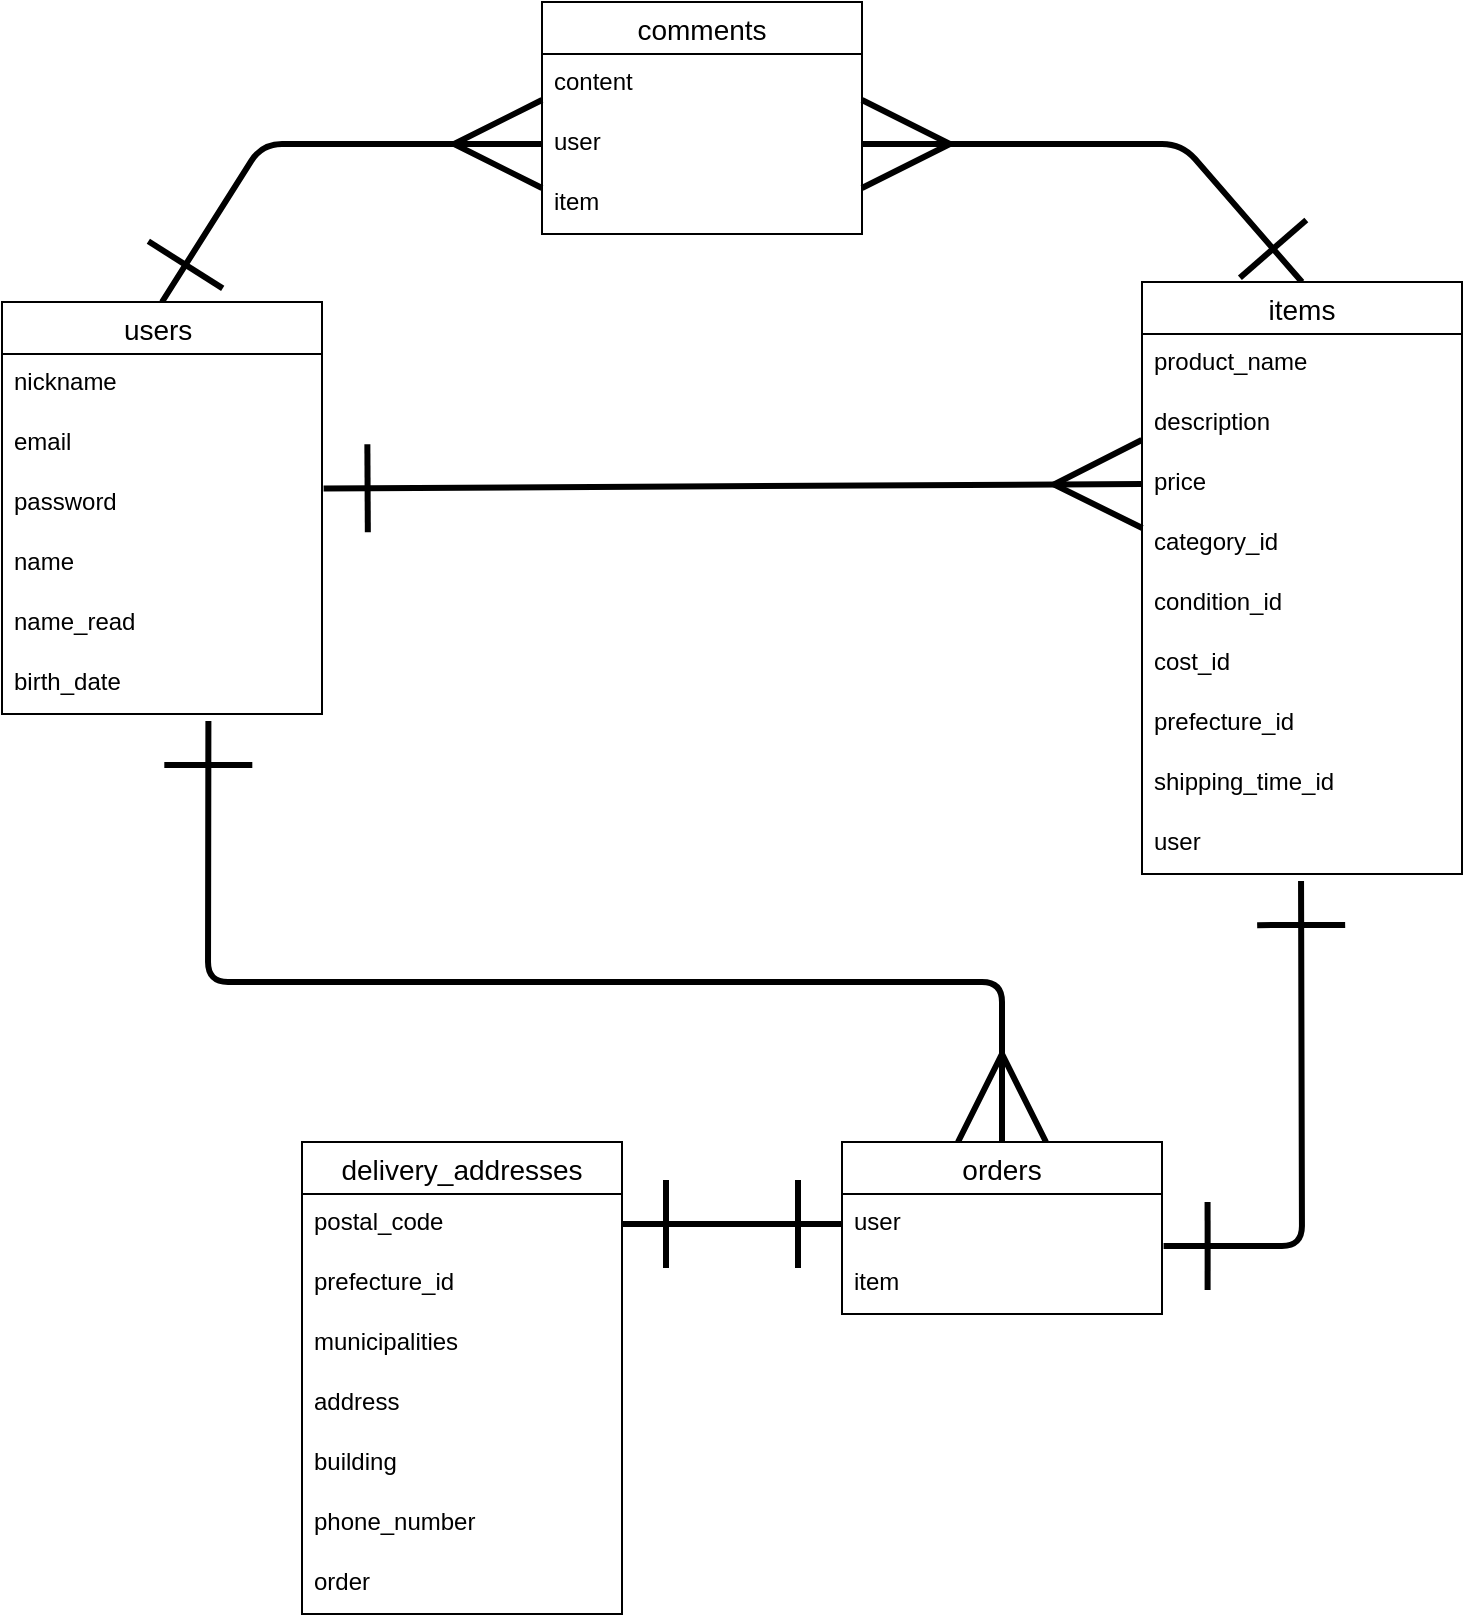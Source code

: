 <mxfile>
    <diagram id="3_UHcJi7_QWoG5WzCKcs" name="ページ1">
        <mxGraphModel dx="848" dy="1348" grid="1" gridSize="10" guides="1" tooltips="1" connect="1" arrows="1" fold="1" page="1" pageScale="1" pageWidth="827" pageHeight="1169" math="0" shadow="0">
            <root>
                <mxCell id="0"/>
                <mxCell id="1" parent="0"/>
                <mxCell id="57" style="edgeStyle=none;html=1;exitX=0.5;exitY=0;exitDx=0;exitDy=0;startArrow=ERone;startFill=0;endArrow=ERmany;endFill=0;startSize=40;endSize=40;strokeWidth=3;entryX=0;entryY=0.5;entryDx=0;entryDy=0;" parent="1" source="21" target="32" edge="1">
                    <mxGeometry relative="1" as="geometry">
                        <mxPoint x="310" y="281" as="targetPoint"/>
                        <Array as="points">
                            <mxPoint x="180" y="281"/>
                        </Array>
                    </mxGeometry>
                </mxCell>
                <mxCell id="70" style="edgeStyle=none;html=1;exitX=0.645;exitY=1.117;exitDx=0;exitDy=0;startArrow=ERone;startFill=0;endArrow=ERmany;endFill=0;startSize=40;endSize=40;strokeWidth=3;exitPerimeter=0;entryX=0.5;entryY=0;entryDx=0;entryDy=0;" parent="1" source="41" target="34" edge="1">
                    <mxGeometry relative="1" as="geometry">
                        <mxPoint x="260" y="640" as="targetPoint"/>
                        <Array as="points">
                            <mxPoint x="153" y="700"/>
                            <mxPoint x="550" y="700"/>
                        </Array>
                    </mxGeometry>
                </mxCell>
                <mxCell id="21" value="users " style="swimlane;fontStyle=0;childLayout=stackLayout;horizontal=1;startSize=26;horizontalStack=0;resizeParent=1;resizeParentMax=0;resizeLast=0;collapsible=1;marginBottom=0;align=center;fontSize=14;" parent="1" vertex="1">
                    <mxGeometry x="50" y="360" width="160" height="206" as="geometry"/>
                </mxCell>
                <mxCell id="22" value="nickname" style="text;strokeColor=none;fillColor=none;spacingLeft=4;spacingRight=4;overflow=hidden;rotatable=0;points=[[0,0.5],[1,0.5]];portConstraint=eastwest;fontSize=12;" parent="21" vertex="1">
                    <mxGeometry y="26" width="160" height="30" as="geometry"/>
                </mxCell>
                <mxCell id="23" value="email" style="text;strokeColor=none;fillColor=none;spacingLeft=4;spacingRight=4;overflow=hidden;rotatable=0;points=[[0,0.5],[1,0.5]];portConstraint=eastwest;fontSize=12;" parent="21" vertex="1">
                    <mxGeometry y="56" width="160" height="30" as="geometry"/>
                </mxCell>
                <mxCell id="24" value="password" style="text;strokeColor=none;fillColor=none;spacingLeft=4;spacingRight=4;overflow=hidden;rotatable=0;points=[[0,0.5],[1,0.5]];portConstraint=eastwest;fontSize=12;" parent="21" vertex="1">
                    <mxGeometry y="86" width="160" height="30" as="geometry"/>
                </mxCell>
                <mxCell id="39" value="name" style="text;strokeColor=none;fillColor=none;spacingLeft=4;spacingRight=4;overflow=hidden;rotatable=0;points=[[0,0.5],[1,0.5]];portConstraint=eastwest;fontSize=12;" parent="21" vertex="1">
                    <mxGeometry y="116" width="160" height="30" as="geometry"/>
                </mxCell>
                <mxCell id="40" value="name_read" style="text;strokeColor=none;fillColor=none;spacingLeft=4;spacingRight=4;overflow=hidden;rotatable=0;points=[[0,0.5],[1,0.5]];portConstraint=eastwest;fontSize=12;" parent="21" vertex="1">
                    <mxGeometry y="146" width="160" height="30" as="geometry"/>
                </mxCell>
                <mxCell id="41" value="birth_date" style="text;strokeColor=none;fillColor=none;spacingLeft=4;spacingRight=4;overflow=hidden;rotatable=0;points=[[0,0.5],[1,0.5]];portConstraint=eastwest;fontSize=12;" parent="21" vertex="1">
                    <mxGeometry y="176" width="160" height="30" as="geometry"/>
                </mxCell>
                <mxCell id="58" style="edgeStyle=none;html=1;exitX=0.5;exitY=0;exitDx=0;exitDy=0;entryX=1;entryY=0.5;entryDx=0;entryDy=0;startArrow=ERone;startFill=0;endArrow=ERmany;endFill=0;startSize=40;endSize=40;strokeWidth=3;" parent="1" source="26" target="32" edge="1">
                    <mxGeometry relative="1" as="geometry">
                        <Array as="points">
                            <mxPoint x="640" y="281"/>
                        </Array>
                    </mxGeometry>
                </mxCell>
                <mxCell id="26" value="items" style="swimlane;fontStyle=0;childLayout=stackLayout;horizontal=1;startSize=26;horizontalStack=0;resizeParent=1;resizeParentMax=0;resizeLast=0;collapsible=1;marginBottom=0;align=center;fontSize=14;" parent="1" vertex="1">
                    <mxGeometry x="620" y="350" width="160" height="296" as="geometry"/>
                </mxCell>
                <mxCell id="27" value="product_name" style="text;strokeColor=none;fillColor=none;spacingLeft=4;spacingRight=4;overflow=hidden;rotatable=0;points=[[0,0.5],[1,0.5]];portConstraint=eastwest;fontSize=12;" parent="26" vertex="1">
                    <mxGeometry y="26" width="160" height="30" as="geometry"/>
                </mxCell>
                <mxCell id="28" value="description" style="text;strokeColor=none;fillColor=none;spacingLeft=4;spacingRight=4;overflow=hidden;rotatable=0;points=[[0,0.5],[1,0.5]];portConstraint=eastwest;fontSize=12;" parent="26" vertex="1">
                    <mxGeometry y="56" width="160" height="30" as="geometry"/>
                </mxCell>
                <mxCell id="43" value="price" style="text;strokeColor=none;fillColor=none;spacingLeft=4;spacingRight=4;overflow=hidden;rotatable=0;points=[[0,0.5],[1,0.5]];portConstraint=eastwest;fontSize=12;" parent="26" vertex="1">
                    <mxGeometry y="86" width="160" height="30" as="geometry"/>
                </mxCell>
                <mxCell id="42" value="category_id" style="text;strokeColor=none;fillColor=none;spacingLeft=4;spacingRight=4;overflow=hidden;rotatable=0;points=[[0,0.5],[1,0.5]];portConstraint=eastwest;fontSize=12;" parent="26" vertex="1">
                    <mxGeometry y="116" width="160" height="30" as="geometry"/>
                </mxCell>
                <mxCell id="44" value="condition_id" style="text;strokeColor=none;fillColor=none;spacingLeft=4;spacingRight=4;overflow=hidden;rotatable=0;points=[[0,0.5],[1,0.5]];portConstraint=eastwest;fontSize=12;" parent="26" vertex="1">
                    <mxGeometry y="146" width="160" height="30" as="geometry"/>
                </mxCell>
                <mxCell id="29" value="cost_id" style="text;strokeColor=none;fillColor=none;spacingLeft=4;spacingRight=4;overflow=hidden;rotatable=0;points=[[0,0.5],[1,0.5]];portConstraint=eastwest;fontSize=12;" parent="26" vertex="1">
                    <mxGeometry y="176" width="160" height="30" as="geometry"/>
                </mxCell>
                <mxCell id="45" value="prefecture_id" style="text;strokeColor=none;fillColor=none;spacingLeft=4;spacingRight=4;overflow=hidden;rotatable=0;points=[[0,0.5],[1,0.5]];portConstraint=eastwest;fontSize=12;" parent="26" vertex="1">
                    <mxGeometry y="206" width="160" height="30" as="geometry"/>
                </mxCell>
                <mxCell id="47" value="shipping_time_id" style="text;strokeColor=none;fillColor=none;spacingLeft=4;spacingRight=4;overflow=hidden;rotatable=0;points=[[0,0.5],[1,0.5]];portConstraint=eastwest;fontSize=12;" parent="26" vertex="1">
                    <mxGeometry y="236" width="160" height="30" as="geometry"/>
                </mxCell>
                <mxCell id="48" value="user" style="text;strokeColor=none;fillColor=none;spacingLeft=4;spacingRight=4;overflow=hidden;rotatable=0;points=[[0,0.5],[1,0.5]];portConstraint=eastwest;fontSize=12;" parent="26" vertex="1">
                    <mxGeometry y="266" width="160" height="30" as="geometry"/>
                </mxCell>
                <mxCell id="30" value="comments" style="swimlane;fontStyle=0;childLayout=stackLayout;horizontal=1;startSize=26;horizontalStack=0;resizeParent=1;resizeParentMax=0;resizeLast=0;collapsible=1;marginBottom=0;align=center;fontSize=14;" parent="1" vertex="1">
                    <mxGeometry x="320" y="210" width="160" height="116" as="geometry"/>
                </mxCell>
                <mxCell id="31" value="content" style="text;strokeColor=none;fillColor=none;spacingLeft=4;spacingRight=4;overflow=hidden;rotatable=0;points=[[0,0.5],[1,0.5]];portConstraint=eastwest;fontSize=12;" parent="30" vertex="1">
                    <mxGeometry y="26" width="160" height="30" as="geometry"/>
                </mxCell>
                <mxCell id="32" value="user" style="text;strokeColor=none;fillColor=none;spacingLeft=4;spacingRight=4;overflow=hidden;rotatable=0;points=[[0,0.5],[1,0.5]];portConstraint=eastwest;fontSize=12;" parent="30" vertex="1">
                    <mxGeometry y="56" width="160" height="30" as="geometry"/>
                </mxCell>
                <mxCell id="33" value="item" style="text;strokeColor=none;fillColor=none;spacingLeft=4;spacingRight=4;overflow=hidden;rotatable=0;points=[[0,0.5],[1,0.5]];portConstraint=eastwest;fontSize=12;" parent="30" vertex="1">
                    <mxGeometry y="86" width="160" height="30" as="geometry"/>
                </mxCell>
                <mxCell id="34" value="orders" style="swimlane;fontStyle=0;childLayout=stackLayout;horizontal=1;startSize=26;horizontalStack=0;resizeParent=1;resizeParentMax=0;resizeLast=0;collapsible=1;marginBottom=0;align=center;fontSize=14;" parent="1" vertex="1">
                    <mxGeometry x="470" y="780" width="160" height="86" as="geometry"/>
                </mxCell>
                <mxCell id="53" value="user" style="text;strokeColor=none;fillColor=none;spacingLeft=4;spacingRight=4;overflow=hidden;rotatable=0;points=[[0,0.5],[1,0.5]];portConstraint=eastwest;fontSize=12;" parent="34" vertex="1">
                    <mxGeometry y="26" width="160" height="30" as="geometry"/>
                </mxCell>
                <mxCell id="54" value="item" style="text;strokeColor=none;fillColor=none;spacingLeft=4;spacingRight=4;overflow=hidden;rotatable=0;points=[[0,0.5],[1,0.5]];portConstraint=eastwest;fontSize=12;" parent="34" vertex="1">
                    <mxGeometry y="56" width="160" height="30" as="geometry"/>
                </mxCell>
                <mxCell id="55" style="edgeStyle=none;html=1;exitX=1.005;exitY=0.242;exitDx=0;exitDy=0;entryX=0;entryY=0.5;entryDx=0;entryDy=0;endArrow=ERmany;endFill=0;strokeWidth=3;endSize=40;startArrow=ERone;startFill=0;startSize=40;exitPerimeter=0;" parent="1" source="24" target="43" edge="1">
                    <mxGeometry relative="1" as="geometry"/>
                </mxCell>
                <mxCell id="61" value="delivery_addresses" style="swimlane;fontStyle=0;childLayout=stackLayout;horizontal=1;startSize=26;horizontalStack=0;resizeParent=1;resizeParentMax=0;resizeLast=0;collapsible=1;marginBottom=0;align=center;fontSize=14;" parent="1" vertex="1">
                    <mxGeometry x="200" y="780" width="160" height="236" as="geometry"/>
                </mxCell>
                <mxCell id="62" value="postal_code" style="text;strokeColor=none;fillColor=none;spacingLeft=4;spacingRight=4;overflow=hidden;rotatable=0;points=[[0,0.5],[1,0.5]];portConstraint=eastwest;fontSize=12;" parent="61" vertex="1">
                    <mxGeometry y="26" width="160" height="30" as="geometry"/>
                </mxCell>
                <mxCell id="63" value="prefecture_id" style="text;strokeColor=none;fillColor=none;spacingLeft=4;spacingRight=4;overflow=hidden;rotatable=0;points=[[0,0.5],[1,0.5]];portConstraint=eastwest;fontSize=12;" parent="61" vertex="1">
                    <mxGeometry y="56" width="160" height="30" as="geometry"/>
                </mxCell>
                <mxCell id="64" value="municipalities" style="text;strokeColor=none;fillColor=none;spacingLeft=4;spacingRight=4;overflow=hidden;rotatable=0;points=[[0,0.5],[1,0.5]];portConstraint=eastwest;fontSize=12;" parent="61" vertex="1">
                    <mxGeometry y="86" width="160" height="30" as="geometry"/>
                </mxCell>
                <mxCell id="65" value="address" style="text;strokeColor=none;fillColor=none;spacingLeft=4;spacingRight=4;overflow=hidden;rotatable=0;points=[[0,0.5],[1,0.5]];portConstraint=eastwest;fontSize=12;" parent="61" vertex="1">
                    <mxGeometry y="116" width="160" height="30" as="geometry"/>
                </mxCell>
                <mxCell id="66" value="building" style="text;strokeColor=none;fillColor=none;spacingLeft=4;spacingRight=4;overflow=hidden;rotatable=0;points=[[0,0.5],[1,0.5]];portConstraint=eastwest;fontSize=12;" parent="61" vertex="1">
                    <mxGeometry y="146" width="160" height="30" as="geometry"/>
                </mxCell>
                <mxCell id="67" value="phone_number" style="text;strokeColor=none;fillColor=none;spacingLeft=4;spacingRight=4;overflow=hidden;rotatable=0;points=[[0,0.5],[1,0.5]];portConstraint=eastwest;fontSize=12;" parent="61" vertex="1">
                    <mxGeometry y="176" width="160" height="30" as="geometry"/>
                </mxCell>
                <mxCell id="74" value="order" style="text;strokeColor=none;fillColor=none;spacingLeft=4;spacingRight=4;overflow=hidden;rotatable=0;points=[[0,0.5],[1,0.5]];portConstraint=eastwest;fontSize=12;" vertex="1" parent="61">
                    <mxGeometry y="206" width="160" height="30" as="geometry"/>
                </mxCell>
                <mxCell id="68" style="edgeStyle=none;html=1;exitX=0.497;exitY=1.117;exitDx=0;exitDy=0;entryX=1.005;entryY=-0.133;entryDx=0;entryDy=0;entryPerimeter=0;startArrow=ERone;startFill=0;endArrow=ERone;endFill=0;startSize=40;endSize=40;strokeWidth=3;exitPerimeter=0;" parent="1" source="48" target="54" edge="1">
                    <mxGeometry relative="1" as="geometry">
                        <Array as="points">
                            <mxPoint x="700" y="832"/>
                        </Array>
                    </mxGeometry>
                </mxCell>
                <mxCell id="73" style="edgeStyle=none;html=1;exitX=0;exitY=0.5;exitDx=0;exitDy=0;entryX=1;entryY=0.5;entryDx=0;entryDy=0;startArrow=ERone;startFill=0;endArrow=ERone;endFill=0;startSize=40;endSize=40;strokeWidth=3;" parent="1" source="53" target="62" edge="1">
                    <mxGeometry relative="1" as="geometry"/>
                </mxCell>
            </root>
        </mxGraphModel>
    </diagram>
</mxfile>